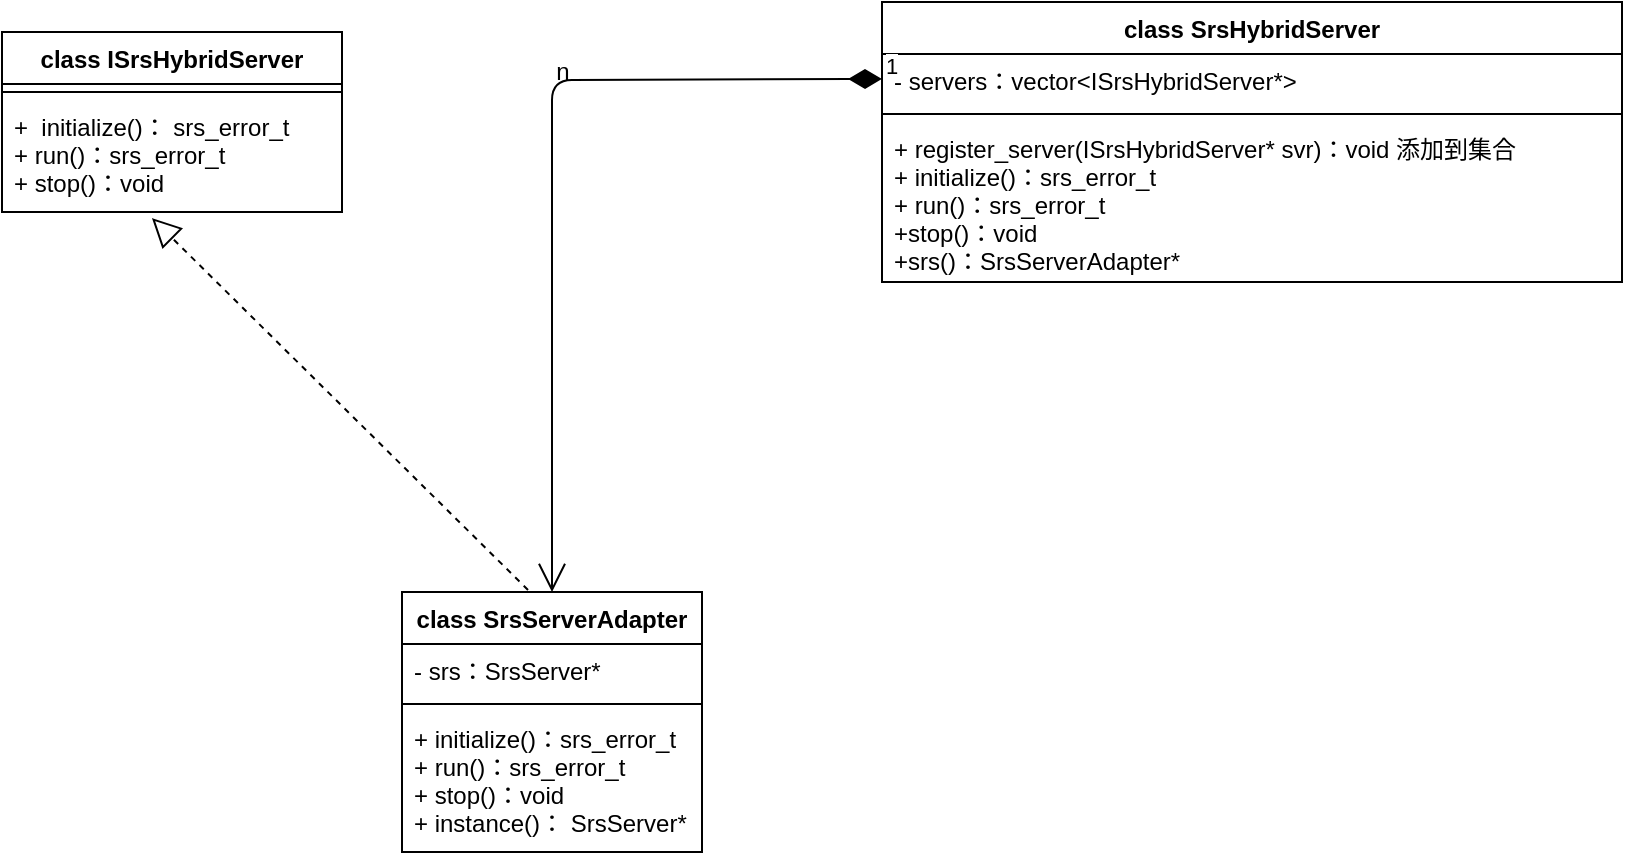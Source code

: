 <mxfile version="13.6.6" type="github">
  <diagram name="Page-1" id="e7e014a7-5840-1c2e-5031-d8a46d1fe8dd">
    <mxGraphModel dx="1422" dy="763" grid="1" gridSize="10" guides="1" tooltips="1" connect="1" arrows="1" fold="1" page="1" pageScale="1" pageWidth="1169" pageHeight="826" background="#ffffff" math="0" shadow="0">
      <root>
        <mxCell id="0" />
        <mxCell id="1" parent="0" />
        <mxCell id="gbzLaKsE3nWGy_o_F9zT-45" value="class SrsHybridServer" style="swimlane;fontStyle=1;align=center;verticalAlign=top;childLayout=stackLayout;horizontal=1;startSize=26;horizontalStack=0;resizeParent=1;resizeParentMax=0;resizeLast=0;collapsible=1;marginBottom=0;" vertex="1" parent="1">
          <mxGeometry x="600" y="65" width="370" height="140" as="geometry" />
        </mxCell>
        <mxCell id="gbzLaKsE3nWGy_o_F9zT-46" value=" - servers：vector&lt;ISrsHybridServer*&gt;" style="text;strokeColor=none;fillColor=none;align=left;verticalAlign=top;spacingLeft=4;spacingRight=4;overflow=hidden;rotatable=0;points=[[0,0.5],[1,0.5]];portConstraint=eastwest;" vertex="1" parent="gbzLaKsE3nWGy_o_F9zT-45">
          <mxGeometry y="26" width="370" height="26" as="geometry" />
        </mxCell>
        <mxCell id="gbzLaKsE3nWGy_o_F9zT-60" value="1" style="endArrow=open;html=1;endSize=12;startArrow=diamondThin;startSize=14;startFill=1;edgeStyle=orthogonalEdgeStyle;align=left;verticalAlign=bottom;entryX=0.5;entryY=0;entryDx=0;entryDy=0;" edge="1" parent="gbzLaKsE3nWGy_o_F9zT-45" target="gbzLaKsE3nWGy_o_F9zT-49">
          <mxGeometry x="-1" y="3" relative="1" as="geometry">
            <mxPoint y="38.5" as="sourcePoint" />
            <mxPoint x="160" y="38.5" as="targetPoint" />
          </mxGeometry>
        </mxCell>
        <mxCell id="gbzLaKsE3nWGy_o_F9zT-47" value="" style="line;strokeWidth=1;fillColor=none;align=left;verticalAlign=middle;spacingTop=-1;spacingLeft=3;spacingRight=3;rotatable=0;labelPosition=right;points=[];portConstraint=eastwest;" vertex="1" parent="gbzLaKsE3nWGy_o_F9zT-45">
          <mxGeometry y="52" width="370" height="8" as="geometry" />
        </mxCell>
        <mxCell id="gbzLaKsE3nWGy_o_F9zT-48" value="+ register_server(ISrsHybridServer* svr)：void 添加到集合&#xa;+ initialize()：srs_error_t     &#xa;+ run()：srs_error_t     &#xa;+stop()：void     &#xa;+srs()：SrsServerAdapter*" style="text;strokeColor=none;fillColor=none;align=left;verticalAlign=top;spacingLeft=4;spacingRight=4;overflow=hidden;rotatable=0;points=[[0,0.5],[1,0.5]];portConstraint=eastwest;" vertex="1" parent="gbzLaKsE3nWGy_o_F9zT-45">
          <mxGeometry y="60" width="370" height="80" as="geometry" />
        </mxCell>
        <mxCell id="gbzLaKsE3nWGy_o_F9zT-49" value="class SrsServerAdapter" style="swimlane;fontStyle=1;align=center;verticalAlign=top;childLayout=stackLayout;horizontal=1;startSize=26;horizontalStack=0;resizeParent=1;resizeParentMax=0;resizeLast=0;collapsible=1;marginBottom=0;" vertex="1" parent="1">
          <mxGeometry x="360" y="360" width="150" height="130" as="geometry" />
        </mxCell>
        <mxCell id="gbzLaKsE3nWGy_o_F9zT-50" value="- srs：SrsServer*" style="text;strokeColor=none;fillColor=none;align=left;verticalAlign=top;spacingLeft=4;spacingRight=4;overflow=hidden;rotatable=0;points=[[0,0.5],[1,0.5]];portConstraint=eastwest;" vertex="1" parent="gbzLaKsE3nWGy_o_F9zT-49">
          <mxGeometry y="26" width="150" height="26" as="geometry" />
        </mxCell>
        <mxCell id="gbzLaKsE3nWGy_o_F9zT-51" value="" style="line;strokeWidth=1;fillColor=none;align=left;verticalAlign=middle;spacingTop=-1;spacingLeft=3;spacingRight=3;rotatable=0;labelPosition=right;points=[];portConstraint=eastwest;" vertex="1" parent="gbzLaKsE3nWGy_o_F9zT-49">
          <mxGeometry y="52" width="150" height="8" as="geometry" />
        </mxCell>
        <mxCell id="gbzLaKsE3nWGy_o_F9zT-52" value="+ initialize()：srs_error_t &#xa;+ run()：srs_error_t     &#xa;+ stop()：void     &#xa;+ instance()： SrsServer*" style="text;strokeColor=none;fillColor=none;align=left;verticalAlign=top;spacingLeft=4;spacingRight=4;overflow=hidden;rotatable=0;points=[[0,0.5],[1,0.5]];portConstraint=eastwest;" vertex="1" parent="gbzLaKsE3nWGy_o_F9zT-49">
          <mxGeometry y="60" width="150" height="70" as="geometry" />
        </mxCell>
        <mxCell id="gbzLaKsE3nWGy_o_F9zT-41" value="class ISrsHybridServer" style="swimlane;fontStyle=1;align=center;verticalAlign=top;childLayout=stackLayout;horizontal=1;startSize=26;horizontalStack=0;resizeParent=1;resizeParentMax=0;resizeLast=0;collapsible=1;marginBottom=0;" vertex="1" parent="1">
          <mxGeometry x="160" y="80" width="170" height="90" as="geometry" />
        </mxCell>
        <mxCell id="gbzLaKsE3nWGy_o_F9zT-43" value="" style="line;strokeWidth=1;fillColor=none;align=left;verticalAlign=middle;spacingTop=-1;spacingLeft=3;spacingRight=3;rotatable=0;labelPosition=right;points=[];portConstraint=eastwest;" vertex="1" parent="gbzLaKsE3nWGy_o_F9zT-41">
          <mxGeometry y="26" width="170" height="8" as="geometry" />
        </mxCell>
        <mxCell id="gbzLaKsE3nWGy_o_F9zT-44" value="+  initialize()： srs_error_t&#xa; + run()：srs_error_t &#xa;+ stop()：void " style="text;strokeColor=none;fillColor=none;align=left;verticalAlign=top;spacingLeft=4;spacingRight=4;overflow=hidden;rotatable=0;points=[[0,0.5],[1,0.5]];portConstraint=eastwest;" vertex="1" parent="gbzLaKsE3nWGy_o_F9zT-41">
          <mxGeometry y="34" width="170" height="56" as="geometry" />
        </mxCell>
        <mxCell id="gbzLaKsE3nWGy_o_F9zT-58" value="" style="endArrow=block;dashed=1;endFill=0;endSize=12;html=1;entryX=0.441;entryY=1.054;entryDx=0;entryDy=0;entryPerimeter=0;exitX=0.42;exitY=-0.008;exitDx=0;exitDy=0;exitPerimeter=0;" edge="1" parent="1" source="gbzLaKsE3nWGy_o_F9zT-49" target="gbzLaKsE3nWGy_o_F9zT-44">
          <mxGeometry width="160" relative="1" as="geometry">
            <mxPoint x="130" y="250" as="sourcePoint" />
            <mxPoint x="290" y="250" as="targetPoint" />
          </mxGeometry>
        </mxCell>
        <mxCell id="gbzLaKsE3nWGy_o_F9zT-61" value="n" style="text;html=1;align=center;verticalAlign=middle;resizable=0;points=[];autosize=1;" vertex="1" parent="1">
          <mxGeometry x="430" y="90" width="20" height="20" as="geometry" />
        </mxCell>
      </root>
    </mxGraphModel>
  </diagram>
</mxfile>
